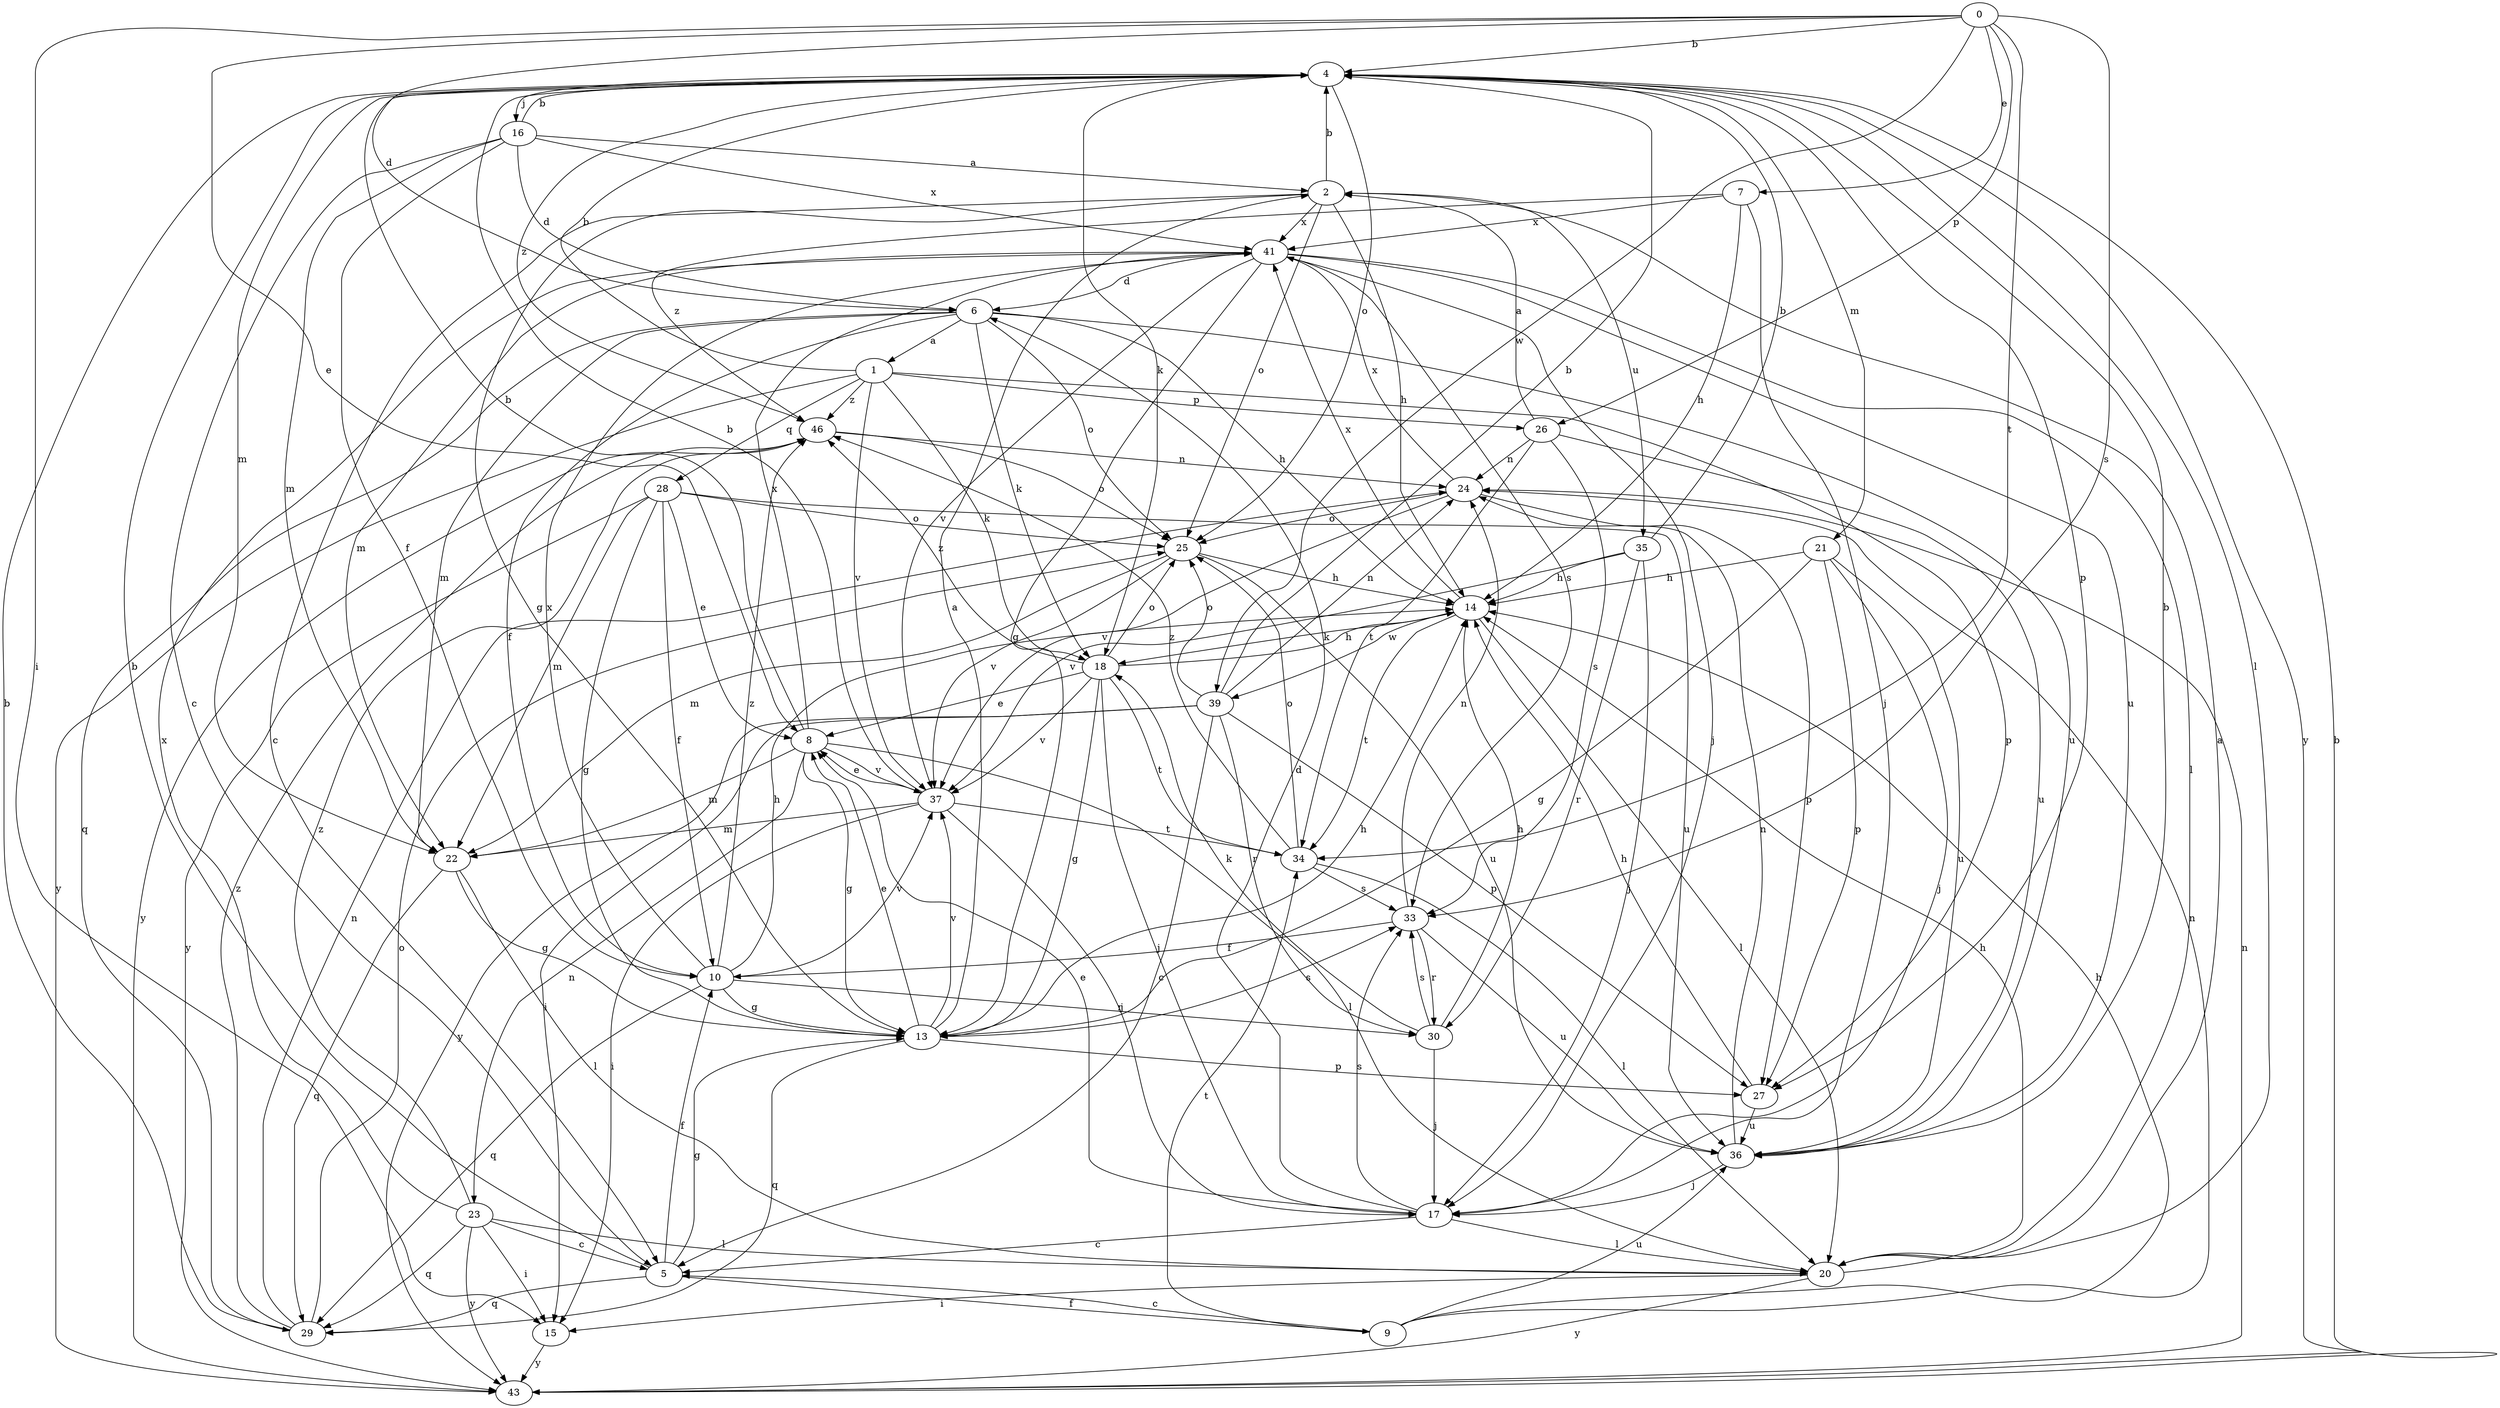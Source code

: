 strict digraph  {
0;
1;
2;
4;
5;
6;
7;
8;
9;
10;
13;
14;
15;
16;
17;
18;
20;
21;
22;
23;
24;
25;
26;
27;
28;
29;
30;
33;
34;
35;
36;
37;
39;
41;
43;
46;
0 -> 4  [label=b];
0 -> 6  [label=d];
0 -> 7  [label=e];
0 -> 8  [label=e];
0 -> 15  [label=i];
0 -> 26  [label=p];
0 -> 33  [label=s];
0 -> 34  [label=t];
0 -> 39  [label=w];
1 -> 4  [label=b];
1 -> 18  [label=k];
1 -> 26  [label=p];
1 -> 27  [label=p];
1 -> 28  [label=q];
1 -> 37  [label=v];
1 -> 43  [label=y];
1 -> 46  [label=z];
2 -> 4  [label=b];
2 -> 5  [label=c];
2 -> 13  [label=g];
2 -> 14  [label=h];
2 -> 25  [label=o];
2 -> 35  [label=u];
2 -> 41  [label=x];
4 -> 16  [label=j];
4 -> 18  [label=k];
4 -> 20  [label=l];
4 -> 21  [label=m];
4 -> 22  [label=m];
4 -> 25  [label=o];
4 -> 27  [label=p];
4 -> 43  [label=y];
4 -> 46  [label=z];
5 -> 4  [label=b];
5 -> 9  [label=f];
5 -> 10  [label=f];
5 -> 13  [label=g];
5 -> 29  [label=q];
6 -> 1  [label=a];
6 -> 10  [label=f];
6 -> 14  [label=h];
6 -> 18  [label=k];
6 -> 22  [label=m];
6 -> 25  [label=o];
6 -> 29  [label=q];
6 -> 36  [label=u];
7 -> 14  [label=h];
7 -> 17  [label=j];
7 -> 41  [label=x];
7 -> 46  [label=z];
8 -> 4  [label=b];
8 -> 13  [label=g];
8 -> 20  [label=l];
8 -> 22  [label=m];
8 -> 23  [label=n];
8 -> 37  [label=v];
8 -> 41  [label=x];
9 -> 5  [label=c];
9 -> 14  [label=h];
9 -> 24  [label=n];
9 -> 34  [label=t];
9 -> 36  [label=u];
10 -> 13  [label=g];
10 -> 14  [label=h];
10 -> 29  [label=q];
10 -> 30  [label=r];
10 -> 37  [label=v];
10 -> 41  [label=x];
10 -> 46  [label=z];
13 -> 2  [label=a];
13 -> 8  [label=e];
13 -> 14  [label=h];
13 -> 27  [label=p];
13 -> 29  [label=q];
13 -> 33  [label=s];
13 -> 37  [label=v];
14 -> 18  [label=k];
14 -> 20  [label=l];
14 -> 34  [label=t];
14 -> 39  [label=w];
14 -> 41  [label=x];
15 -> 43  [label=y];
16 -> 2  [label=a];
16 -> 4  [label=b];
16 -> 5  [label=c];
16 -> 6  [label=d];
16 -> 10  [label=f];
16 -> 22  [label=m];
16 -> 41  [label=x];
17 -> 5  [label=c];
17 -> 6  [label=d];
17 -> 8  [label=e];
17 -> 20  [label=l];
17 -> 33  [label=s];
18 -> 8  [label=e];
18 -> 13  [label=g];
18 -> 14  [label=h];
18 -> 17  [label=j];
18 -> 25  [label=o];
18 -> 34  [label=t];
18 -> 37  [label=v];
18 -> 46  [label=z];
20 -> 2  [label=a];
20 -> 14  [label=h];
20 -> 15  [label=i];
20 -> 43  [label=y];
21 -> 13  [label=g];
21 -> 14  [label=h];
21 -> 17  [label=j];
21 -> 27  [label=p];
21 -> 36  [label=u];
22 -> 13  [label=g];
22 -> 20  [label=l];
22 -> 29  [label=q];
23 -> 5  [label=c];
23 -> 15  [label=i];
23 -> 20  [label=l];
23 -> 29  [label=q];
23 -> 41  [label=x];
23 -> 43  [label=y];
23 -> 46  [label=z];
24 -> 25  [label=o];
24 -> 27  [label=p];
24 -> 37  [label=v];
24 -> 41  [label=x];
25 -> 14  [label=h];
25 -> 22  [label=m];
25 -> 36  [label=u];
25 -> 37  [label=v];
26 -> 2  [label=a];
26 -> 24  [label=n];
26 -> 33  [label=s];
26 -> 34  [label=t];
26 -> 36  [label=u];
27 -> 14  [label=h];
27 -> 36  [label=u];
28 -> 8  [label=e];
28 -> 10  [label=f];
28 -> 13  [label=g];
28 -> 22  [label=m];
28 -> 25  [label=o];
28 -> 36  [label=u];
28 -> 43  [label=y];
29 -> 4  [label=b];
29 -> 24  [label=n];
29 -> 25  [label=o];
29 -> 46  [label=z];
30 -> 14  [label=h];
30 -> 17  [label=j];
30 -> 18  [label=k];
30 -> 33  [label=s];
33 -> 10  [label=f];
33 -> 24  [label=n];
33 -> 30  [label=r];
33 -> 36  [label=u];
34 -> 20  [label=l];
34 -> 25  [label=o];
34 -> 33  [label=s];
34 -> 46  [label=z];
35 -> 4  [label=b];
35 -> 14  [label=h];
35 -> 17  [label=j];
35 -> 30  [label=r];
35 -> 37  [label=v];
36 -> 4  [label=b];
36 -> 17  [label=j];
36 -> 24  [label=n];
37 -> 4  [label=b];
37 -> 8  [label=e];
37 -> 15  [label=i];
37 -> 17  [label=j];
37 -> 22  [label=m];
37 -> 34  [label=t];
39 -> 4  [label=b];
39 -> 5  [label=c];
39 -> 15  [label=i];
39 -> 24  [label=n];
39 -> 25  [label=o];
39 -> 27  [label=p];
39 -> 30  [label=r];
39 -> 43  [label=y];
41 -> 6  [label=d];
41 -> 13  [label=g];
41 -> 17  [label=j];
41 -> 20  [label=l];
41 -> 22  [label=m];
41 -> 33  [label=s];
41 -> 36  [label=u];
41 -> 37  [label=v];
43 -> 4  [label=b];
43 -> 24  [label=n];
46 -> 24  [label=n];
46 -> 25  [label=o];
46 -> 43  [label=y];
}

